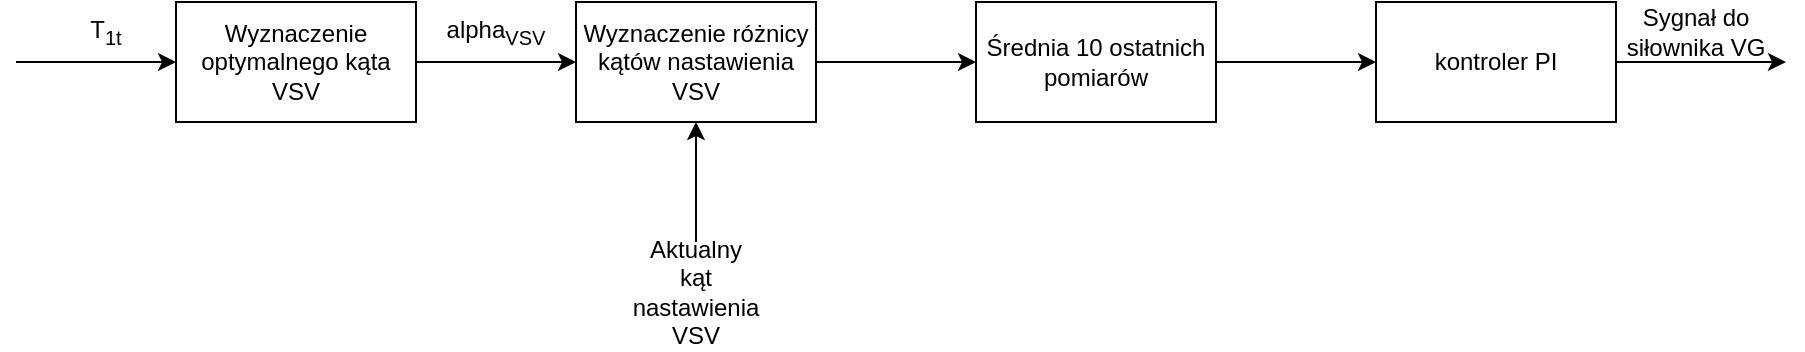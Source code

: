<mxfile version="20.7.4" type="device"><diagram id="MoG7t_MPrBOLxPAlhkl8" name="Strona-1"><mxGraphModel dx="1195" dy="737" grid="1" gridSize="10" guides="1" tooltips="1" connect="1" arrows="1" fold="1" page="1" pageScale="1" pageWidth="1169" pageHeight="827" math="0" shadow="0"><root><mxCell id="0"/><mxCell id="1" parent="0"/><mxCell id="-dB0BtyPAW5-kSoj84mM-5" value="" style="edgeStyle=orthogonalEdgeStyle;rounded=0;orthogonalLoop=1;jettySize=auto;html=1;" parent="1" source="-dB0BtyPAW5-kSoj84mM-1" edge="1"><mxGeometry relative="1" as="geometry"><mxPoint x="530" y="310" as="targetPoint"/></mxGeometry></mxCell><mxCell id="-dB0BtyPAW5-kSoj84mM-1" value="Wyznaczenie optymalnego kąta VSV" style="rounded=0;whiteSpace=wrap;html=1;" parent="1" vertex="1"><mxGeometry x="330" y="280" width="120" height="60" as="geometry"/></mxCell><mxCell id="BUuJnIfVTDhjnEm4vBqT-2" style="edgeStyle=orthogonalEdgeStyle;rounded=0;orthogonalLoop=1;jettySize=auto;html=1;entryX=0;entryY=0.5;entryDx=0;entryDy=0;" edge="1" parent="1" source="-dB0BtyPAW5-kSoj84mM-3" target="BUuJnIfVTDhjnEm4vBqT-1"><mxGeometry relative="1" as="geometry"/></mxCell><mxCell id="-dB0BtyPAW5-kSoj84mM-3" value="Wyznaczenie różnicy kątów nastawienia VSV" style="rounded=0;whiteSpace=wrap;html=1;" parent="1" vertex="1"><mxGeometry x="530" y="280" width="120" height="60" as="geometry"/></mxCell><mxCell id="-dB0BtyPAW5-kSoj84mM-12" style="edgeStyle=orthogonalEdgeStyle;rounded=0;orthogonalLoop=1;jettySize=auto;html=1;" parent="1" source="-dB0BtyPAW5-kSoj84mM-4" edge="1"><mxGeometry relative="1" as="geometry"><mxPoint x="1135" y="310" as="targetPoint"/></mxGeometry></mxCell><mxCell id="-dB0BtyPAW5-kSoj84mM-4" value="kontroler PI" style="rounded=0;whiteSpace=wrap;html=1;" parent="1" vertex="1"><mxGeometry x="930" y="280" width="120" height="60" as="geometry"/></mxCell><mxCell id="-dB0BtyPAW5-kSoj84mM-8" value="" style="endArrow=classic;html=1;rounded=0;entryX=0;entryY=0.25;entryDx=0;entryDy=0;" parent="1" edge="1"><mxGeometry width="50" height="50" relative="1" as="geometry"><mxPoint x="250" y="310" as="sourcePoint"/><mxPoint x="330" y="310" as="targetPoint"/></mxGeometry></mxCell><mxCell id="-dB0BtyPAW5-kSoj84mM-10" value="T&lt;sub&gt;1t&lt;/sub&gt;" style="text;html=1;strokeColor=none;fillColor=none;align=center;verticalAlign=middle;whiteSpace=wrap;rounded=0;" parent="1" vertex="1"><mxGeometry x="265" y="280" width="60" height="30" as="geometry"/></mxCell><mxCell id="-dB0BtyPAW5-kSoj84mM-13" value="" style="endArrow=classic;html=1;rounded=0;entryX=0.5;entryY=1;entryDx=0;entryDy=0;" parent="1" target="-dB0BtyPAW5-kSoj84mM-3" edge="1"><mxGeometry width="50" height="50" relative="1" as="geometry"><mxPoint x="590" y="400" as="sourcePoint"/><mxPoint x="580" y="410" as="targetPoint"/></mxGeometry></mxCell><mxCell id="-dB0BtyPAW5-kSoj84mM-14" value="Aktualny kąt nastawienia VSV" style="text;html=1;strokeColor=none;fillColor=none;align=center;verticalAlign=middle;whiteSpace=wrap;rounded=0;" parent="1" vertex="1"><mxGeometry x="560" y="410" width="60" height="30" as="geometry"/></mxCell><mxCell id="-dB0BtyPAW5-kSoj84mM-15" value="alpha&lt;sub&gt;VSV&lt;/sub&gt;" style="text;html=1;strokeColor=none;fillColor=none;align=center;verticalAlign=middle;whiteSpace=wrap;rounded=0;" parent="1" vertex="1"><mxGeometry x="460" y="280" width="60" height="30" as="geometry"/></mxCell><mxCell id="-dB0BtyPAW5-kSoj84mM-18" value="Sygnał do siłownika VG" style="text;html=1;strokeColor=none;fillColor=none;align=center;verticalAlign=middle;whiteSpace=wrap;rounded=0;" parent="1" vertex="1"><mxGeometry x="1050" y="280" width="80" height="30" as="geometry"/></mxCell><mxCell id="BUuJnIfVTDhjnEm4vBqT-3" style="edgeStyle=orthogonalEdgeStyle;rounded=0;orthogonalLoop=1;jettySize=auto;html=1;" edge="1" parent="1" source="BUuJnIfVTDhjnEm4vBqT-1" target="-dB0BtyPAW5-kSoj84mM-4"><mxGeometry relative="1" as="geometry"/></mxCell><mxCell id="BUuJnIfVTDhjnEm4vBqT-1" value="Średnia 10 ostatnich pomiarów" style="whiteSpace=wrap;html=1;" vertex="1" parent="1"><mxGeometry x="730" y="280" width="120" height="60" as="geometry"/></mxCell></root></mxGraphModel></diagram></mxfile>